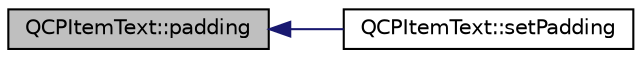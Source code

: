 digraph "QCPItemText::padding"
{
  edge [fontname="Helvetica",fontsize="10",labelfontname="Helvetica",labelfontsize="10"];
  node [fontname="Helvetica",fontsize="10",shape=record];
  rankdir="LR";
  Node78 [label="QCPItemText::padding",height=0.2,width=0.4,color="black", fillcolor="grey75", style="filled", fontcolor="black"];
  Node78 -> Node79 [dir="back",color="midnightblue",fontsize="10",style="solid",fontname="Helvetica"];
  Node79 [label="QCPItemText::setPadding",height=0.2,width=0.4,color="black", fillcolor="white", style="filled",URL="$d7/da0/class_q_c_p_item_text.html#aeea8a3e01f135f9dd0bb08f51db66310"];
}
